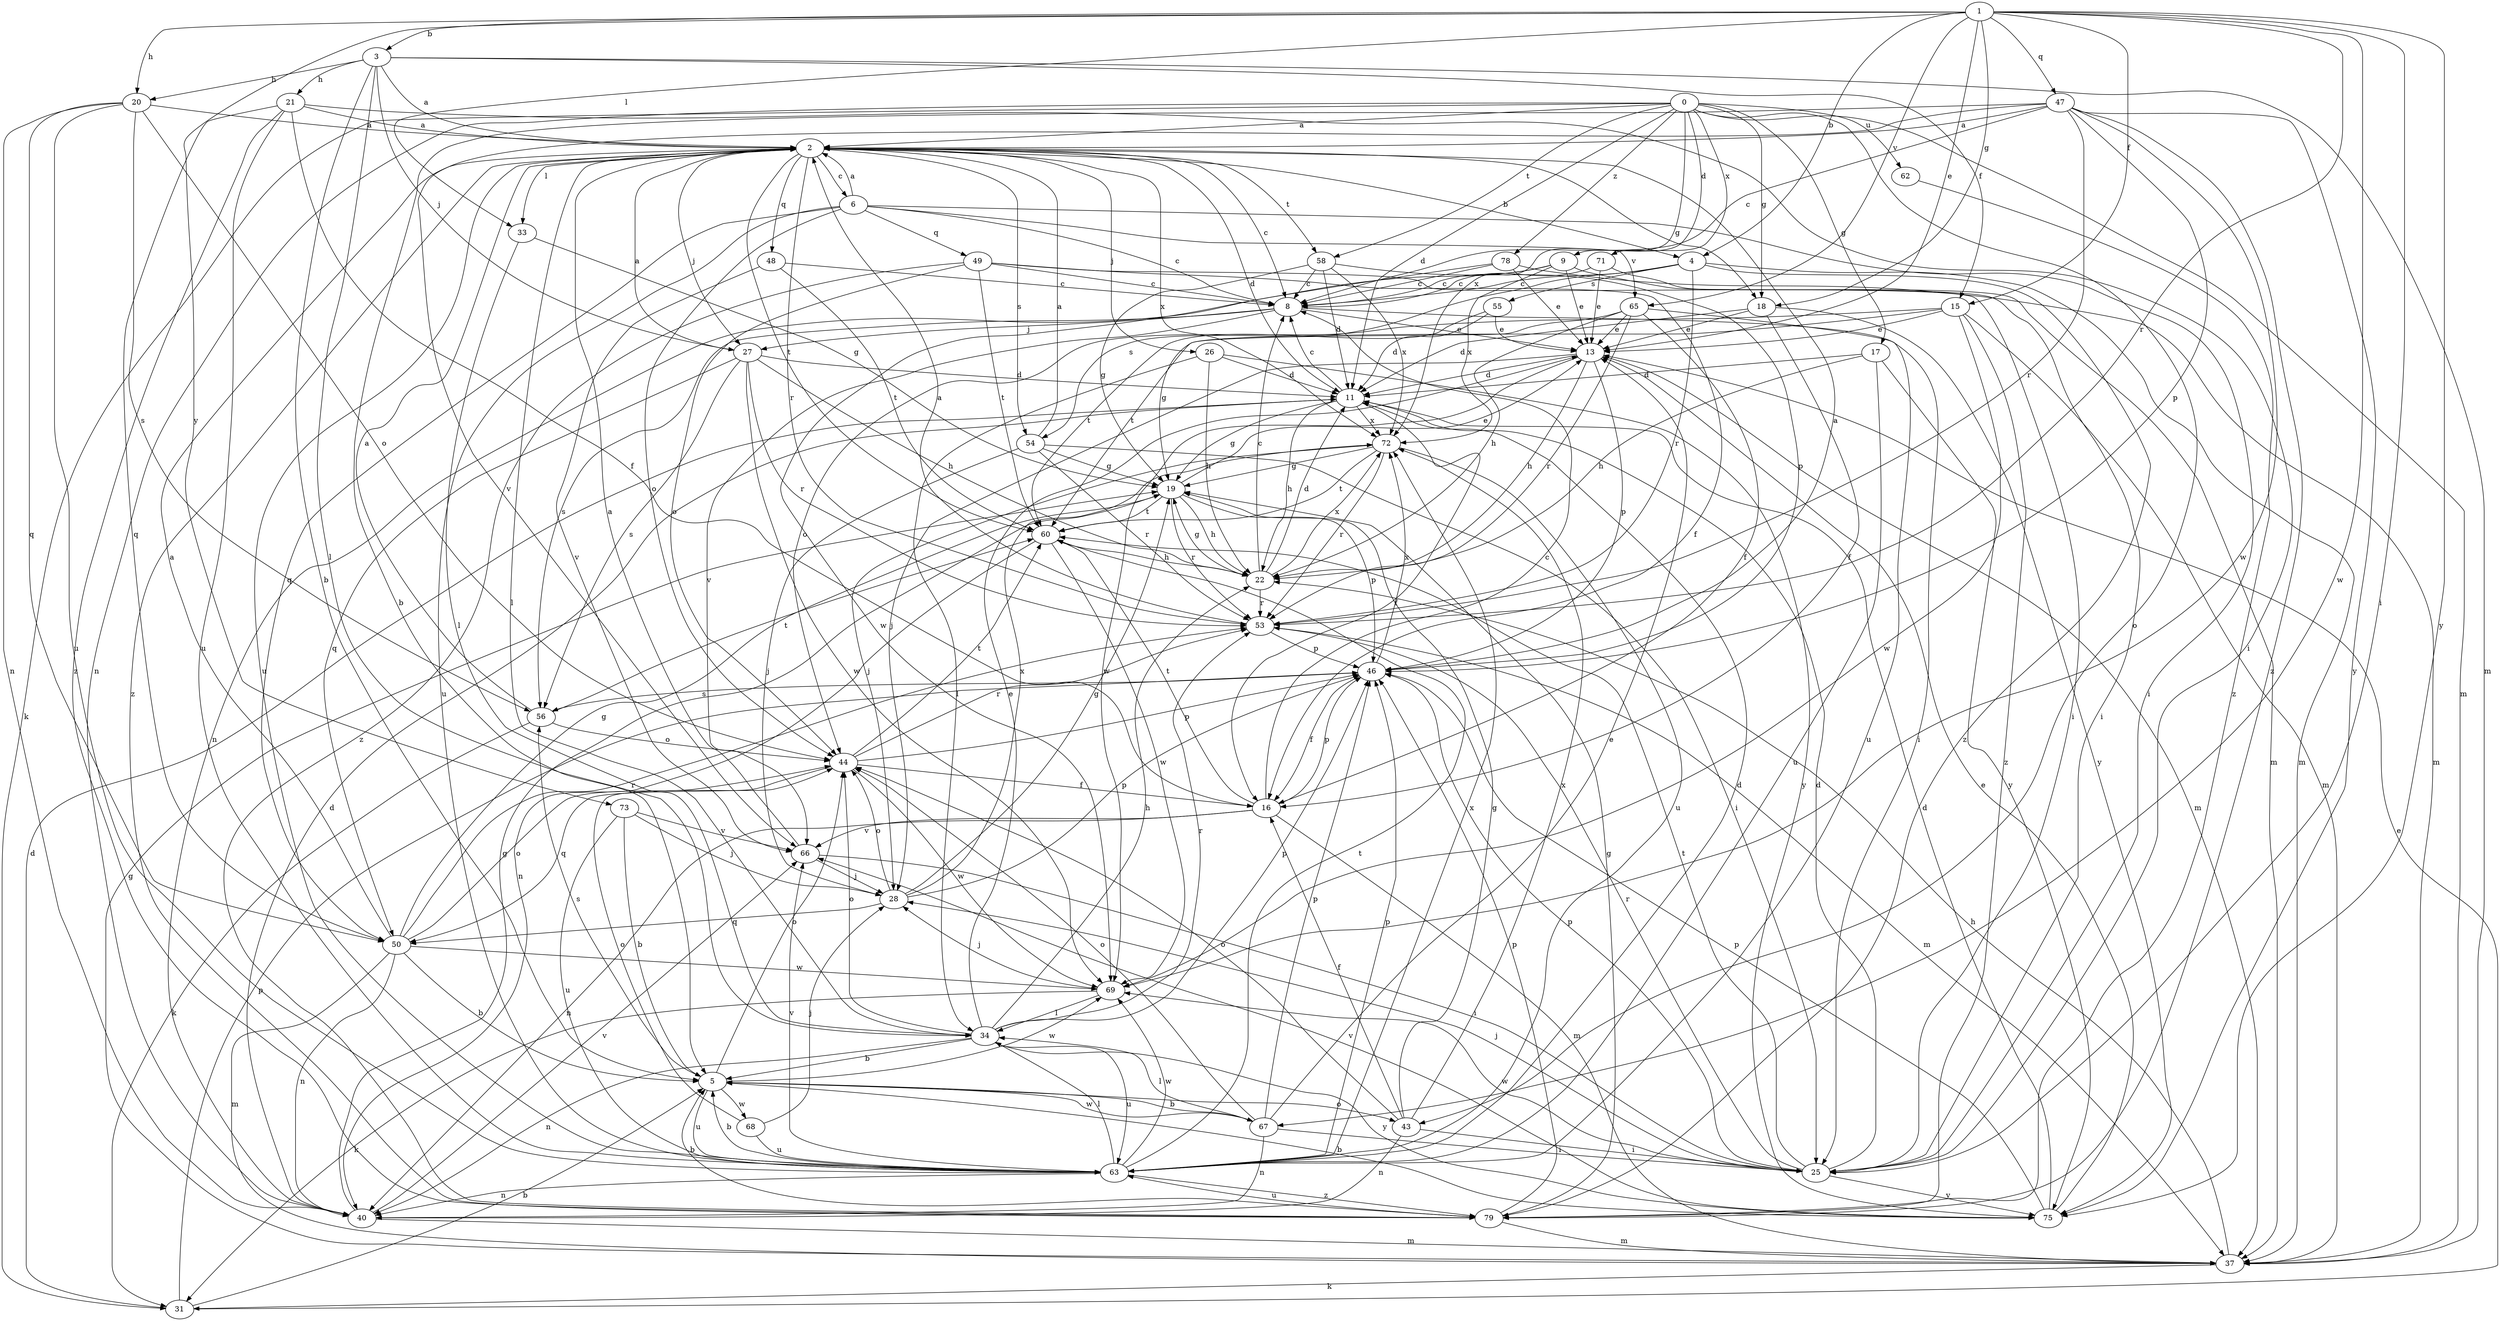 strict digraph  {
0;
1;
2;
3;
4;
5;
6;
8;
9;
11;
13;
15;
16;
17;
18;
19;
20;
21;
22;
25;
26;
27;
28;
31;
33;
34;
37;
40;
43;
44;
46;
47;
48;
49;
50;
53;
54;
55;
56;
58;
60;
62;
63;
65;
66;
67;
68;
69;
71;
72;
73;
75;
78;
79;
0 -> 2  [label=a];
0 -> 9  [label=d];
0 -> 11  [label=d];
0 -> 17  [label=g];
0 -> 18  [label=g];
0 -> 31  [label=k];
0 -> 37  [label=m];
0 -> 40  [label=n];
0 -> 43  [label=o];
0 -> 58  [label=t];
0 -> 62  [label=u];
0 -> 71  [label=x];
0 -> 72  [label=x];
0 -> 78  [label=z];
1 -> 3  [label=b];
1 -> 4  [label=b];
1 -> 13  [label=e];
1 -> 15  [label=f];
1 -> 18  [label=g];
1 -> 20  [label=h];
1 -> 25  [label=i];
1 -> 33  [label=l];
1 -> 47  [label=q];
1 -> 53  [label=r];
1 -> 65  [label=v];
1 -> 67  [label=w];
1 -> 73  [label=y];
1 -> 75  [label=y];
2 -> 4  [label=b];
2 -> 6  [label=c];
2 -> 8  [label=c];
2 -> 11  [label=d];
2 -> 18  [label=g];
2 -> 26  [label=j];
2 -> 27  [label=j];
2 -> 33  [label=l];
2 -> 34  [label=l];
2 -> 48  [label=q];
2 -> 53  [label=r];
2 -> 54  [label=s];
2 -> 58  [label=t];
2 -> 60  [label=t];
2 -> 63  [label=u];
2 -> 72  [label=x];
2 -> 79  [label=z];
3 -> 2  [label=a];
3 -> 5  [label=b];
3 -> 15  [label=f];
3 -> 20  [label=h];
3 -> 21  [label=h];
3 -> 27  [label=j];
3 -> 34  [label=l];
3 -> 37  [label=m];
4 -> 8  [label=c];
4 -> 37  [label=m];
4 -> 53  [label=r];
4 -> 54  [label=s];
4 -> 55  [label=s];
4 -> 79  [label=z];
5 -> 43  [label=o];
5 -> 44  [label=o];
5 -> 56  [label=s];
5 -> 63  [label=u];
5 -> 67  [label=w];
5 -> 68  [label=w];
5 -> 69  [label=w];
6 -> 2  [label=a];
6 -> 8  [label=c];
6 -> 25  [label=i];
6 -> 44  [label=o];
6 -> 49  [label=q];
6 -> 50  [label=q];
6 -> 63  [label=u];
6 -> 65  [label=v];
8 -> 13  [label=e];
8 -> 25  [label=i];
8 -> 27  [label=j];
8 -> 56  [label=s];
8 -> 66  [label=v];
9 -> 8  [label=c];
9 -> 13  [label=e];
9 -> 25  [label=i];
9 -> 40  [label=n];
9 -> 72  [label=x];
11 -> 8  [label=c];
11 -> 16  [label=f];
11 -> 19  [label=g];
11 -> 22  [label=h];
11 -> 72  [label=x];
13 -> 11  [label=d];
13 -> 22  [label=h];
13 -> 28  [label=j];
13 -> 37  [label=m];
13 -> 46  [label=p];
13 -> 69  [label=w];
15 -> 13  [label=e];
15 -> 37  [label=m];
15 -> 44  [label=o];
15 -> 60  [label=t];
15 -> 69  [label=w];
15 -> 79  [label=z];
16 -> 8  [label=c];
16 -> 37  [label=m];
16 -> 40  [label=n];
16 -> 46  [label=p];
16 -> 60  [label=t];
16 -> 66  [label=v];
17 -> 11  [label=d];
17 -> 22  [label=h];
17 -> 63  [label=u];
17 -> 75  [label=y];
18 -> 11  [label=d];
18 -> 13  [label=e];
18 -> 16  [label=f];
18 -> 75  [label=y];
19 -> 13  [label=e];
19 -> 22  [label=h];
19 -> 46  [label=p];
19 -> 53  [label=r];
19 -> 60  [label=t];
20 -> 2  [label=a];
20 -> 40  [label=n];
20 -> 44  [label=o];
20 -> 50  [label=q];
20 -> 56  [label=s];
20 -> 63  [label=u];
21 -> 2  [label=a];
21 -> 16  [label=f];
21 -> 25  [label=i];
21 -> 50  [label=q];
21 -> 63  [label=u];
21 -> 79  [label=z];
22 -> 8  [label=c];
22 -> 11  [label=d];
22 -> 19  [label=g];
22 -> 53  [label=r];
22 -> 72  [label=x];
25 -> 11  [label=d];
25 -> 28  [label=j];
25 -> 46  [label=p];
25 -> 53  [label=r];
25 -> 60  [label=t];
25 -> 69  [label=w];
25 -> 75  [label=y];
26 -> 11  [label=d];
26 -> 22  [label=h];
26 -> 34  [label=l];
26 -> 75  [label=y];
27 -> 2  [label=a];
27 -> 11  [label=d];
27 -> 22  [label=h];
27 -> 50  [label=q];
27 -> 53  [label=r];
27 -> 56  [label=s];
27 -> 69  [label=w];
28 -> 19  [label=g];
28 -> 44  [label=o];
28 -> 46  [label=p];
28 -> 50  [label=q];
28 -> 72  [label=x];
31 -> 5  [label=b];
31 -> 11  [label=d];
31 -> 13  [label=e];
31 -> 46  [label=p];
33 -> 19  [label=g];
33 -> 34  [label=l];
34 -> 5  [label=b];
34 -> 13  [label=e];
34 -> 22  [label=h];
34 -> 40  [label=n];
34 -> 44  [label=o];
34 -> 46  [label=p];
34 -> 53  [label=r];
34 -> 63  [label=u];
34 -> 75  [label=y];
37 -> 19  [label=g];
37 -> 22  [label=h];
37 -> 31  [label=k];
40 -> 11  [label=d];
40 -> 19  [label=g];
40 -> 37  [label=m];
40 -> 66  [label=v];
43 -> 16  [label=f];
43 -> 19  [label=g];
43 -> 25  [label=i];
43 -> 40  [label=n];
43 -> 44  [label=o];
43 -> 72  [label=x];
44 -> 16  [label=f];
44 -> 46  [label=p];
44 -> 50  [label=q];
44 -> 53  [label=r];
44 -> 60  [label=t];
44 -> 69  [label=w];
46 -> 2  [label=a];
46 -> 16  [label=f];
46 -> 56  [label=s];
46 -> 72  [label=x];
47 -> 2  [label=a];
47 -> 5  [label=b];
47 -> 8  [label=c];
47 -> 46  [label=p];
47 -> 53  [label=r];
47 -> 66  [label=v];
47 -> 69  [label=w];
47 -> 75  [label=y];
47 -> 79  [label=z];
48 -> 8  [label=c];
48 -> 60  [label=t];
48 -> 66  [label=v];
49 -> 8  [label=c];
49 -> 16  [label=f];
49 -> 25  [label=i];
49 -> 44  [label=o];
49 -> 60  [label=t];
49 -> 79  [label=z];
50 -> 2  [label=a];
50 -> 5  [label=b];
50 -> 19  [label=g];
50 -> 37  [label=m];
50 -> 40  [label=n];
50 -> 44  [label=o];
50 -> 53  [label=r];
50 -> 69  [label=w];
53 -> 2  [label=a];
53 -> 37  [label=m];
53 -> 46  [label=p];
54 -> 2  [label=a];
54 -> 19  [label=g];
54 -> 25  [label=i];
54 -> 28  [label=j];
54 -> 53  [label=r];
55 -> 11  [label=d];
55 -> 13  [label=e];
55 -> 60  [label=t];
56 -> 2  [label=a];
56 -> 31  [label=k];
56 -> 44  [label=o];
56 -> 60  [label=t];
58 -> 8  [label=c];
58 -> 11  [label=d];
58 -> 19  [label=g];
58 -> 46  [label=p];
58 -> 72  [label=x];
60 -> 22  [label=h];
60 -> 40  [label=n];
60 -> 69  [label=w];
62 -> 79  [label=z];
63 -> 5  [label=b];
63 -> 11  [label=d];
63 -> 34  [label=l];
63 -> 40  [label=n];
63 -> 46  [label=p];
63 -> 60  [label=t];
63 -> 66  [label=v];
63 -> 69  [label=w];
63 -> 72  [label=x];
63 -> 79  [label=z];
65 -> 13  [label=e];
65 -> 16  [label=f];
65 -> 19  [label=g];
65 -> 22  [label=h];
65 -> 53  [label=r];
65 -> 63  [label=u];
66 -> 2  [label=a];
66 -> 25  [label=i];
66 -> 28  [label=j];
67 -> 5  [label=b];
67 -> 13  [label=e];
67 -> 25  [label=i];
67 -> 34  [label=l];
67 -> 40  [label=n];
67 -> 44  [label=o];
67 -> 46  [label=p];
68 -> 28  [label=j];
68 -> 44  [label=o];
68 -> 63  [label=u];
69 -> 28  [label=j];
69 -> 31  [label=k];
69 -> 34  [label=l];
71 -> 8  [label=c];
71 -> 13  [label=e];
71 -> 37  [label=m];
72 -> 19  [label=g];
72 -> 28  [label=j];
72 -> 53  [label=r];
72 -> 60  [label=t];
72 -> 63  [label=u];
73 -> 5  [label=b];
73 -> 28  [label=j];
73 -> 63  [label=u];
73 -> 66  [label=v];
75 -> 5  [label=b];
75 -> 11  [label=d];
75 -> 13  [label=e];
75 -> 46  [label=p];
75 -> 66  [label=v];
78 -> 8  [label=c];
78 -> 13  [label=e];
78 -> 37  [label=m];
78 -> 69  [label=w];
79 -> 5  [label=b];
79 -> 19  [label=g];
79 -> 37  [label=m];
79 -> 46  [label=p];
79 -> 63  [label=u];
}
